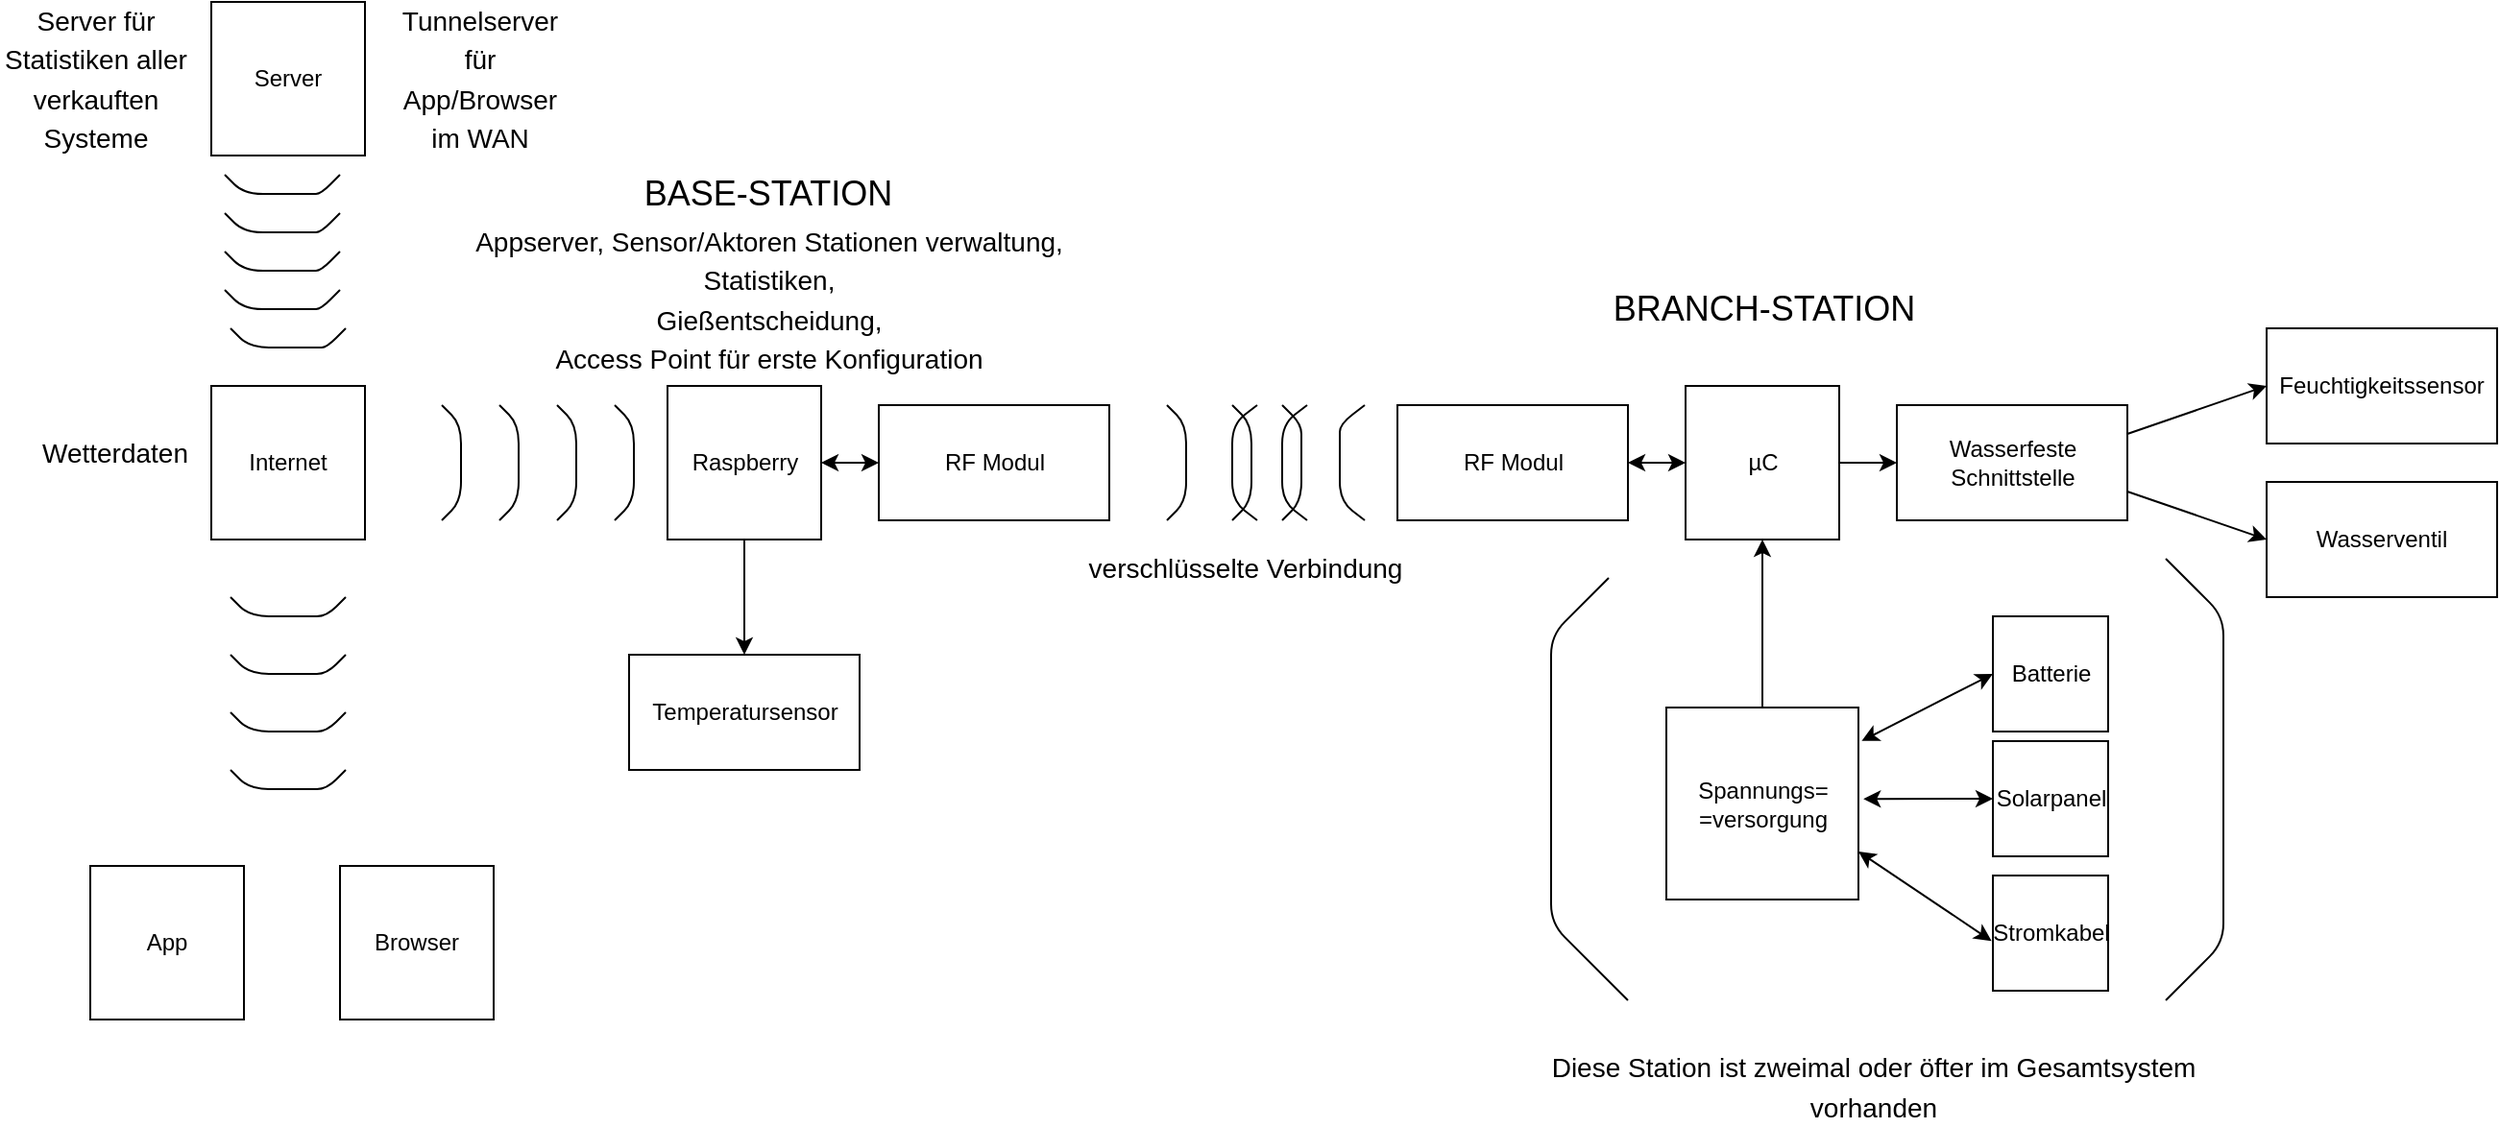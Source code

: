 <mxfile version="14.1.8" type="device"><diagram id="nXd5mDpqDqAThNTadgBW" name="Seite-1"><mxGraphModel dx="2309" dy="722" grid="1" gridSize="10" guides="1" tooltips="1" connect="1" arrows="1" fold="1" page="1" pageScale="1" pageWidth="827" pageHeight="1169" math="0" shadow="0"><root><mxCell id="0"/><mxCell id="1" parent="0"/><mxCell id="NCbId82HQR3_85EUajxe-1" value="Raspberry" style="whiteSpace=wrap;html=1;aspect=fixed;" parent="1" vertex="1"><mxGeometry x="-132.5" y="540" width="80" height="80" as="geometry"/></mxCell><mxCell id="NCbId82HQR3_85EUajxe-3" value="RF Modul" style="rounded=0;whiteSpace=wrap;html=1;" parent="1" vertex="1"><mxGeometry x="-22.5" y="550" width="120" height="60" as="geometry"/></mxCell><mxCell id="NCbId82HQR3_85EUajxe-10" value="Internet" style="whiteSpace=wrap;html=1;aspect=fixed;" parent="1" vertex="1"><mxGeometry x="-370" y="540" width="80" height="80" as="geometry"/></mxCell><mxCell id="NCbId82HQR3_85EUajxe-11" value="App" style="whiteSpace=wrap;html=1;aspect=fixed;" parent="1" vertex="1"><mxGeometry x="-433" y="790" width="80" height="80" as="geometry"/></mxCell><mxCell id="NCbId82HQR3_85EUajxe-13" value="Browser" style="whiteSpace=wrap;html=1;aspect=fixed;" parent="1" vertex="1"><mxGeometry x="-303" y="790" width="80" height="80" as="geometry"/></mxCell><mxCell id="NCbId82HQR3_85EUajxe-16" value="&lt;font style=&quot;font-size: 14px&quot;&gt;Server für Statistiken aller verkauften Systeme&lt;br&gt;&lt;/font&gt;" style="text;html=1;strokeColor=none;fillColor=none;align=center;verticalAlign=middle;whiteSpace=wrap;rounded=0;fontSize=17;" parent="1" vertex="1"><mxGeometry x="-480" y="365" width="100" height="30" as="geometry"/></mxCell><mxCell id="NCbId82HQR3_85EUajxe-18" value="" style="endArrow=none;html=1;" parent="1" edge="1"><mxGeometry width="50" height="50" relative="1" as="geometry"><mxPoint x="-250" y="610" as="sourcePoint"/><mxPoint x="-250" y="550" as="targetPoint"/><Array as="points"><mxPoint x="-240" y="600"/><mxPoint x="-240" y="560"/></Array></mxGeometry></mxCell><mxCell id="NCbId82HQR3_85EUajxe-19" value="" style="endArrow=none;html=1;" parent="1" edge="1"><mxGeometry width="50" height="50" relative="1" as="geometry"><mxPoint x="-220" y="610" as="sourcePoint"/><mxPoint x="-220" y="550" as="targetPoint"/><Array as="points"><mxPoint x="-210" y="600"/><mxPoint x="-210" y="560"/></Array></mxGeometry></mxCell><mxCell id="NCbId82HQR3_85EUajxe-20" value="" style="endArrow=none;html=1;" parent="1" edge="1"><mxGeometry width="50" height="50" relative="1" as="geometry"><mxPoint x="-190" y="610" as="sourcePoint"/><mxPoint x="-190" y="550" as="targetPoint"/><Array as="points"><mxPoint x="-180" y="600"/><mxPoint x="-180" y="560"/></Array></mxGeometry></mxCell><mxCell id="NCbId82HQR3_85EUajxe-21" value="" style="endArrow=none;html=1;" parent="1" edge="1"><mxGeometry width="50" height="50" relative="1" as="geometry"><mxPoint x="-160" y="610" as="sourcePoint"/><mxPoint x="-160" y="550" as="targetPoint"/><Array as="points"><mxPoint x="-150" y="600"/><mxPoint x="-150" y="560"/></Array></mxGeometry></mxCell><mxCell id="NCbId82HQR3_85EUajxe-24" value="" style="endArrow=classic;startArrow=classic;html=1;exitX=1;exitY=0.5;exitDx=0;exitDy=0;" parent="1" source="NCbId82HQR3_85EUajxe-1" edge="1"><mxGeometry width="50" height="50" relative="1" as="geometry"><mxPoint x="117.5" y="650" as="sourcePoint"/><mxPoint x="-22.5" y="580" as="targetPoint"/></mxGeometry></mxCell><mxCell id="NCbId82HQR3_85EUajxe-42" value="" style="endArrow=none;html=1;" parent="1" edge="1"><mxGeometry width="50" height="50" relative="1" as="geometry"><mxPoint x="-360" y="650" as="sourcePoint"/><mxPoint x="-300" y="650" as="targetPoint"/><Array as="points"><mxPoint x="-350" y="660"/><mxPoint x="-330" y="660"/><mxPoint x="-310" y="660"/></Array></mxGeometry></mxCell><mxCell id="NCbId82HQR3_85EUajxe-43" value="" style="endArrow=none;html=1;" parent="1" edge="1"><mxGeometry width="50" height="50" relative="1" as="geometry"><mxPoint x="-360" y="680" as="sourcePoint"/><mxPoint x="-300" y="680" as="targetPoint"/><Array as="points"><mxPoint x="-350" y="690"/><mxPoint x="-330" y="690"/><mxPoint x="-310" y="690"/></Array></mxGeometry></mxCell><mxCell id="NCbId82HQR3_85EUajxe-45" value="" style="endArrow=none;html=1;" parent="1" edge="1"><mxGeometry width="50" height="50" relative="1" as="geometry"><mxPoint x="-360" y="710" as="sourcePoint"/><mxPoint x="-300" y="710" as="targetPoint"/><Array as="points"><mxPoint x="-350" y="720"/><mxPoint x="-330" y="720"/><mxPoint x="-310" y="720"/></Array></mxGeometry></mxCell><mxCell id="NCbId82HQR3_85EUajxe-46" value="" style="endArrow=none;html=1;" parent="1" edge="1"><mxGeometry width="50" height="50" relative="1" as="geometry"><mxPoint x="-360" y="740" as="sourcePoint"/><mxPoint x="-300" y="740" as="targetPoint"/><Array as="points"><mxPoint x="-350" y="750"/><mxPoint x="-330" y="750"/><mxPoint x="-310" y="750"/></Array></mxGeometry></mxCell><mxCell id="NCbId82HQR3_85EUajxe-47" value="" style="endArrow=none;html=1;" parent="1" edge="1"><mxGeometry width="50" height="50" relative="1" as="geometry"><mxPoint x="127.5" y="610" as="sourcePoint"/><mxPoint x="127.5" y="550" as="targetPoint"/><Array as="points"><mxPoint x="137.5" y="600"/><mxPoint x="137.5" y="560"/></Array></mxGeometry></mxCell><mxCell id="NCbId82HQR3_85EUajxe-48" value="" style="endArrow=none;html=1;" parent="1" edge="1"><mxGeometry width="50" height="50" relative="1" as="geometry"><mxPoint x="161.5" y="610" as="sourcePoint"/><mxPoint x="161.5" y="550" as="targetPoint"/><Array as="points"><mxPoint x="171.5" y="600"/><mxPoint x="171.5" y="560"/></Array></mxGeometry></mxCell><mxCell id="NCbId82HQR3_85EUajxe-49" value="" style="endArrow=none;html=1;" parent="1" edge="1"><mxGeometry width="50" height="50" relative="1" as="geometry"><mxPoint x="187.5" y="610" as="sourcePoint"/><mxPoint x="187.5" y="550" as="targetPoint"/><Array as="points"><mxPoint x="197.5" y="600"/><mxPoint x="197.5" y="580"/><mxPoint x="197.5" y="560"/></Array></mxGeometry></mxCell><mxCell id="NCbId82HQR3_85EUajxe-51" value="RF Modul" style="rounded=0;whiteSpace=wrap;html=1;" parent="1" vertex="1"><mxGeometry x="247.5" y="550" width="120" height="60" as="geometry"/></mxCell><mxCell id="NCbId82HQR3_85EUajxe-52" value="&lt;font style=&quot;font-size: 18px&quot;&gt;BASE-STATION&lt;/font&gt;" style="text;html=1;strokeColor=none;fillColor=none;align=center;verticalAlign=middle;whiteSpace=wrap;rounded=0;" parent="1" vertex="1"><mxGeometry x="-180" y="430" width="200" height="20" as="geometry"/></mxCell><mxCell id="XbtBLa1Coj9bgrIhp1u4-3" value="" style="edgeStyle=orthogonalEdgeStyle;rounded=0;orthogonalLoop=1;jettySize=auto;html=1;" parent="1" source="NCbId82HQR3_85EUajxe-54" target="XbtBLa1Coj9bgrIhp1u4-2" edge="1"><mxGeometry relative="1" as="geometry"/></mxCell><mxCell id="NCbId82HQR3_85EUajxe-54" value="µC" style="whiteSpace=wrap;html=1;aspect=fixed;" parent="1" vertex="1"><mxGeometry x="397.5" y="540" width="80" height="80" as="geometry"/></mxCell><mxCell id="NCbId82HQR3_85EUajxe-57" value="" style="endArrow=classic;startArrow=classic;html=1;exitX=1;exitY=0.5;exitDx=0;exitDy=0;" parent="1" source="NCbId82HQR3_85EUajxe-51" edge="1"><mxGeometry width="50" height="50" relative="1" as="geometry"><mxPoint x="167.5" y="660" as="sourcePoint"/><mxPoint x="397.5" y="580" as="targetPoint"/></mxGeometry></mxCell><mxCell id="0BHW11SroKrRSVSjrT4o-15" value="Feuchtigkeitssensor" style="rounded=0;whiteSpace=wrap;html=1;" parent="1" vertex="1"><mxGeometry x="700" y="510" width="120" height="60" as="geometry"/></mxCell><mxCell id="0BHW11SroKrRSVSjrT4o-20" value="Spannungs=&lt;br&gt;=versorgung" style="whiteSpace=wrap;html=1;aspect=fixed;" parent="1" vertex="1"><mxGeometry x="387.5" y="707.5" width="100" height="100" as="geometry"/></mxCell><mxCell id="0BHW11SroKrRSVSjrT4o-21" value="Batterie" style="rounded=0;whiteSpace=wrap;html=1;" parent="1" vertex="1"><mxGeometry x="557.5" y="660" width="60" height="60" as="geometry"/></mxCell><mxCell id="0BHW11SroKrRSVSjrT4o-22" value="Solarpanel" style="whiteSpace=wrap;html=1;aspect=fixed;" parent="1" vertex="1"><mxGeometry x="557.5" y="725" width="60" height="60" as="geometry"/></mxCell><mxCell id="0BHW11SroKrRSVSjrT4o-26" value="" style="endArrow=classic;startArrow=classic;html=1;entryX=0;entryY=0.5;entryDx=0;entryDy=0;exitX=1.017;exitY=0.174;exitDx=0;exitDy=0;exitPerimeter=0;" parent="1" source="0BHW11SroKrRSVSjrT4o-20" target="0BHW11SroKrRSVSjrT4o-21" edge="1"><mxGeometry width="50" height="50" relative="1" as="geometry"><mxPoint x="497.5" y="827.5" as="sourcePoint"/><mxPoint x="547.5" y="777.5" as="targetPoint"/></mxGeometry></mxCell><mxCell id="0BHW11SroKrRSVSjrT4o-27" value="" style="endArrow=classic;startArrow=classic;html=1;exitX=0;exitY=0.5;exitDx=0;exitDy=0;entryX=1.026;entryY=0.476;entryDx=0;entryDy=0;entryPerimeter=0;" parent="1" source="0BHW11SroKrRSVSjrT4o-22" target="0BHW11SroKrRSVSjrT4o-20" edge="1"><mxGeometry width="50" height="50" relative="1" as="geometry"><mxPoint x="497.5" y="827.5" as="sourcePoint"/><mxPoint x="547.5" y="777.5" as="targetPoint"/></mxGeometry></mxCell><mxCell id="0BHW11SroKrRSVSjrT4o-28" value="" style="endArrow=classic;startArrow=classic;html=1;exitX=-0.011;exitY=0.568;exitDx=0;exitDy=0;entryX=1;entryY=0.75;entryDx=0;entryDy=0;exitPerimeter=0;" parent="1" source="XbtBLa1Coj9bgrIhp1u4-10" target="0BHW11SroKrRSVSjrT4o-20" edge="1"><mxGeometry width="50" height="50" relative="1" as="geometry"><mxPoint x="337.5" y="822.5" as="sourcePoint"/><mxPoint x="547.5" y="777.5" as="targetPoint"/></mxGeometry></mxCell><mxCell id="XbtBLa1Coj9bgrIhp1u4-2" value="Wasserfeste Schnittstelle" style="whiteSpace=wrap;html=1;" parent="1" vertex="1"><mxGeometry x="507.5" y="550" width="120" height="60" as="geometry"/></mxCell><mxCell id="XbtBLa1Coj9bgrIhp1u4-4" value="&lt;font style=&quot;font-size: 18px&quot;&gt;BRANCH-STATION&lt;/font&gt;" style="text;html=1;align=center;verticalAlign=middle;resizable=0;points=[];autosize=1;" parent="1" vertex="1"><mxGeometry x="352.5" y="490" width="170" height="20" as="geometry"/></mxCell><mxCell id="XbtBLa1Coj9bgrIhp1u4-8" value="" style="endArrow=classic;html=1;exitX=1;exitY=0.25;exitDx=0;exitDy=0;entryX=0;entryY=0.5;entryDx=0;entryDy=0;" parent="1" source="XbtBLa1Coj9bgrIhp1u4-2" target="0BHW11SroKrRSVSjrT4o-15" edge="1"><mxGeometry width="50" height="50" relative="1" as="geometry"><mxPoint x="647.5" y="570" as="sourcePoint"/><mxPoint x="697.5" y="520" as="targetPoint"/></mxGeometry></mxCell><mxCell id="XbtBLa1Coj9bgrIhp1u4-9" value="&lt;font style=&quot;font-size: 14px&quot;&gt;Appserver, Sensor/Aktoren Stationen verwaltung,&lt;br&gt;Statistiken,&lt;br&gt;Gießentscheidung,&lt;br&gt;Access Point für erste Konfiguration&lt;br&gt;&lt;/font&gt;" style="text;html=1;strokeColor=none;fillColor=none;align=center;verticalAlign=middle;whiteSpace=wrap;rounded=0;fontSize=17;" parent="1" vertex="1"><mxGeometry x="-257.5" y="480" width="355" height="30" as="geometry"/></mxCell><mxCell id="XbtBLa1Coj9bgrIhp1u4-10" value="Stromkabel" style="whiteSpace=wrap;html=1;aspect=fixed;" parent="1" vertex="1"><mxGeometry x="557.5" y="795" width="60" height="60" as="geometry"/></mxCell><mxCell id="XbtBLa1Coj9bgrIhp1u4-11" value="" style="endArrow=classic;html=1;fontSize=17;exitX=0.5;exitY=0;exitDx=0;exitDy=0;entryX=0.5;entryY=1;entryDx=0;entryDy=0;" parent="1" source="0BHW11SroKrRSVSjrT4o-20" target="NCbId82HQR3_85EUajxe-54" edge="1"><mxGeometry width="50" height="50" relative="1" as="geometry"><mxPoint x="467.5" y="640" as="sourcePoint"/><mxPoint x="517.5" y="590" as="targetPoint"/></mxGeometry></mxCell><mxCell id="XbtBLa1Coj9bgrIhp1u4-16" value="" style="endArrow=none;html=1;" parent="1" edge="1"><mxGeometry width="50" height="50" relative="1" as="geometry"><mxPoint x="200.5" y="610" as="sourcePoint"/><mxPoint x="200.5" y="550" as="targetPoint"/><Array as="points"><mxPoint x="187.5" y="600"/><mxPoint x="187.5" y="560"/></Array></mxGeometry></mxCell><mxCell id="XbtBLa1Coj9bgrIhp1u4-17" value="" style="endArrow=none;html=1;" parent="1" edge="1"><mxGeometry width="50" height="50" relative="1" as="geometry"><mxPoint x="230.5" y="610" as="sourcePoint"/><mxPoint x="230.5" y="550" as="targetPoint"/><Array as="points"><mxPoint x="217.5" y="600"/><mxPoint x="217.5" y="576"/><mxPoint x="217.5" y="560"/></Array></mxGeometry></mxCell><mxCell id="XbtBLa1Coj9bgrIhp1u4-18" value="" style="endArrow=none;html=1;" parent="1" edge="1"><mxGeometry width="50" height="50" relative="1" as="geometry"><mxPoint x="174.5" y="610" as="sourcePoint"/><mxPoint x="174.5" y="550" as="targetPoint"/><Array as="points"><mxPoint x="161.5" y="600"/><mxPoint x="161.5" y="560"/></Array></mxGeometry></mxCell><mxCell id="z2BHFFj9ai1Mh1Mi3xWt-1" value="&lt;span style=&quot;font-size: 14px&quot;&gt;verschlüsselte Verbindung&lt;/span&gt;" style="text;html=1;strokeColor=none;fillColor=none;align=center;verticalAlign=middle;whiteSpace=wrap;rounded=0;fontSize=17;" parent="1" vertex="1"><mxGeometry x="67.5" y="620" width="201" height="30" as="geometry"/></mxCell><mxCell id="z2BHFFj9ai1Mh1Mi3xWt-2" value="&lt;span style=&quot;font-size: 14px&quot;&gt;Diese Station ist zweimal oder öfter im Gesamtsystem vorhanden&lt;/span&gt;" style="text;html=1;strokeColor=none;fillColor=none;align=center;verticalAlign=middle;whiteSpace=wrap;rounded=0;fontSize=17;" parent="1" vertex="1"><mxGeometry x="317.5" y="890" width="355" height="30" as="geometry"/></mxCell><mxCell id="SHo4XUEXJB7sYNDGd-_K-1" value="" style="endArrow=none;html=1;" parent="1" edge="1"><mxGeometry width="50" height="50" relative="1" as="geometry"><mxPoint x="367.5" y="860" as="sourcePoint"/><mxPoint x="357.5" y="640" as="targetPoint"/><Array as="points"><mxPoint x="327.5" y="820"/><mxPoint x="327.5" y="670"/></Array></mxGeometry></mxCell><mxCell id="SHo4XUEXJB7sYNDGd-_K-2" value="" style="endArrow=none;html=1;" parent="1" edge="1"><mxGeometry width="50" height="50" relative="1" as="geometry"><mxPoint x="647.5" y="860" as="sourcePoint"/><mxPoint x="647.5" y="630" as="targetPoint"/><Array as="points"><mxPoint x="677.5" y="830"/><mxPoint x="677.5" y="660"/></Array></mxGeometry></mxCell><mxCell id="SHo4XUEXJB7sYNDGd-_K-3" value="Server" style="whiteSpace=wrap;html=1;aspect=fixed;" parent="1" vertex="1"><mxGeometry x="-370" y="340" width="80" height="80" as="geometry"/></mxCell><mxCell id="SHo4XUEXJB7sYNDGd-_K-4" value="" style="endArrow=none;html=1;" parent="1" edge="1"><mxGeometry width="50" height="50" relative="1" as="geometry"><mxPoint x="-363.0" y="430" as="sourcePoint"/><mxPoint x="-303.0" y="430" as="targetPoint"/><Array as="points"><mxPoint x="-353" y="440"/><mxPoint x="-333" y="440"/><mxPoint x="-323" y="440"/><mxPoint x="-313" y="440"/></Array></mxGeometry></mxCell><mxCell id="SHo4XUEXJB7sYNDGd-_K-5" value="" style="endArrow=none;html=1;" parent="1" edge="1"><mxGeometry width="50" height="50" relative="1" as="geometry"><mxPoint x="-363" y="450" as="sourcePoint"/><mxPoint x="-303" y="450" as="targetPoint"/><Array as="points"><mxPoint x="-353" y="460"/><mxPoint x="-333" y="460"/><mxPoint x="-323" y="460"/><mxPoint x="-313" y="460"/></Array></mxGeometry></mxCell><mxCell id="SHo4XUEXJB7sYNDGd-_K-6" value="" style="endArrow=none;html=1;" parent="1" edge="1"><mxGeometry width="50" height="50" relative="1" as="geometry"><mxPoint x="-363" y="470" as="sourcePoint"/><mxPoint x="-303" y="470" as="targetPoint"/><Array as="points"><mxPoint x="-353" y="480"/><mxPoint x="-333" y="480"/><mxPoint x="-323" y="480"/><mxPoint x="-313" y="480"/></Array></mxGeometry></mxCell><mxCell id="SHo4XUEXJB7sYNDGd-_K-7" value="" style="endArrow=none;html=1;" parent="1" edge="1"><mxGeometry width="50" height="50" relative="1" as="geometry"><mxPoint x="-363" y="490" as="sourcePoint"/><mxPoint x="-303" y="490" as="targetPoint"/><Array as="points"><mxPoint x="-353" y="500"/><mxPoint x="-333" y="500"/><mxPoint x="-323" y="500"/><mxPoint x="-313" y="500"/></Array></mxGeometry></mxCell><mxCell id="SHo4XUEXJB7sYNDGd-_K-8" value="" style="endArrow=none;html=1;" parent="1" edge="1"><mxGeometry width="50" height="50" relative="1" as="geometry"><mxPoint x="-360" y="510" as="sourcePoint"/><mxPoint x="-300" y="510" as="targetPoint"/><Array as="points"><mxPoint x="-350" y="520"/><mxPoint x="-330" y="520"/><mxPoint x="-320" y="520"/><mxPoint x="-310" y="520"/></Array></mxGeometry></mxCell><mxCell id="SHo4XUEXJB7sYNDGd-_K-9" value="&lt;font style=&quot;font-size: 14px&quot;&gt;Wetterdaten&lt;br&gt;&lt;/font&gt;" style="text;html=1;strokeColor=none;fillColor=none;align=center;verticalAlign=middle;whiteSpace=wrap;rounded=0;fontSize=17;" parent="1" vertex="1"><mxGeometry x="-470" y="560" width="100" height="30" as="geometry"/></mxCell><mxCell id="SHo4XUEXJB7sYNDGd-_K-10" value="&lt;font style=&quot;font-size: 14px&quot;&gt;Tunnelserver für App/Browser im WAN&lt;br&gt;&lt;/font&gt;" style="text;html=1;strokeColor=none;fillColor=none;align=center;verticalAlign=middle;whiteSpace=wrap;rounded=0;fontSize=17;" parent="1" vertex="1"><mxGeometry x="-280" y="365" width="100" height="30" as="geometry"/></mxCell><mxCell id="wHK8-yIRelCuXJZKmyxP-1" value="Temperatursensor" style="rounded=0;whiteSpace=wrap;html=1;" vertex="1" parent="1"><mxGeometry x="-152.5" y="680" width="120" height="60" as="geometry"/></mxCell><mxCell id="wHK8-yIRelCuXJZKmyxP-2" value="" style="endArrow=classic;html=1;fontSize=17;exitX=0.5;exitY=1;exitDx=0;exitDy=0;entryX=0.5;entryY=0;entryDx=0;entryDy=0;" edge="1" parent="1" source="NCbId82HQR3_85EUajxe-1" target="wHK8-yIRelCuXJZKmyxP-1"><mxGeometry width="50" height="50" relative="1" as="geometry"><mxPoint x="627.5" y="595" as="sourcePoint"/><mxPoint x="770" y="610" as="targetPoint"/><Array as="points"/></mxGeometry></mxCell><mxCell id="wHK8-yIRelCuXJZKmyxP-3" value="Wasserventil" style="rounded=0;whiteSpace=wrap;html=1;" vertex="1" parent="1"><mxGeometry x="700" y="590" width="120" height="60" as="geometry"/></mxCell><mxCell id="wHK8-yIRelCuXJZKmyxP-4" value="" style="endArrow=classic;html=1;exitX=1;exitY=0.25;exitDx=0;exitDy=0;entryX=0;entryY=0.5;entryDx=0;entryDy=0;" edge="1" parent="1" target="wHK8-yIRelCuXJZKmyxP-3"><mxGeometry width="50" height="50" relative="1" as="geometry"><mxPoint x="627.5" y="595" as="sourcePoint"/><mxPoint x="700" y="570" as="targetPoint"/></mxGeometry></mxCell></root></mxGraphModel></diagram></mxfile>